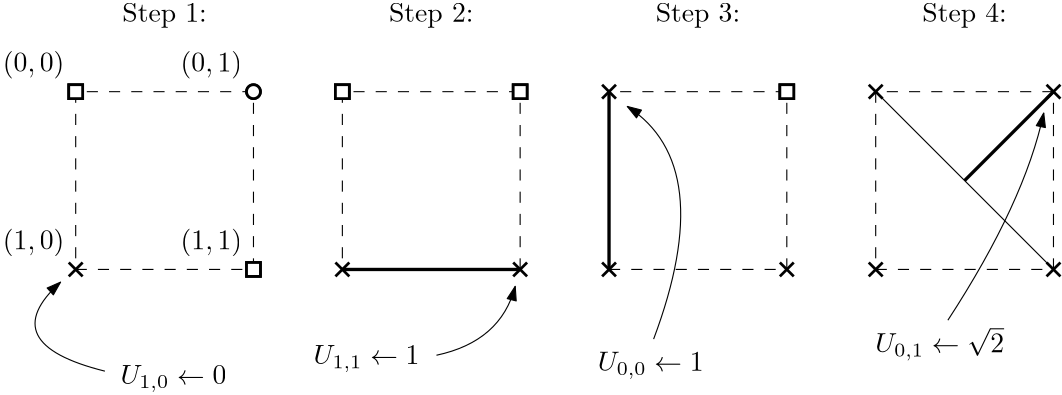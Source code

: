 <?xml version="1.0"?>
<!DOCTYPE ipe SYSTEM "ipe.dtd">
<ipe version="70206" creator="Ipe 7.2.10">
<info created="D:20180805150416" modified="D:20190618135241"/>
<ipestyle name="basic">
<symbol name="arrow/arc(spx)">
<path stroke="sym-stroke" fill="sym-stroke" pen="sym-pen">
0 0 m
-1 0.333 l
-1 -0.333 l
h
</path>
</symbol>
<symbol name="arrow/farc(spx)">
<path stroke="sym-stroke" fill="white" pen="sym-pen">
0 0 m
-1 0.333 l
-1 -0.333 l
h
</path>
</symbol>
<symbol name="arrow/ptarc(spx)">
<path stroke="sym-stroke" fill="sym-stroke" pen="sym-pen">
0 0 m
-1 0.333 l
-0.8 0 l
-1 -0.333 l
h
</path>
</symbol>
<symbol name="arrow/fptarc(spx)">
<path stroke="sym-stroke" fill="white" pen="sym-pen">
0 0 m
-1 0.333 l
-0.8 0 l
-1 -0.333 l
h
</path>
</symbol>
<symbol name="mark/circle(sx)" transformations="translations">
<path fill="sym-stroke">
0.6 0 0 0.6 0 0 e
0.4 0 0 0.4 0 0 e
</path>
</symbol>
<symbol name="mark/disk(sx)" transformations="translations">
<path fill="sym-stroke">
0.6 0 0 0.6 0 0 e
</path>
</symbol>
<symbol name="mark/fdisk(sfx)" transformations="translations">
<group>
<path fill="sym-fill">
0.5 0 0 0.5 0 0 e
</path>
<path fill="sym-stroke" fillrule="eofill">
0.6 0 0 0.6 0 0 e
0.4 0 0 0.4 0 0 e
</path>
</group>
</symbol>
<symbol name="mark/box(sx)" transformations="translations">
<path fill="sym-stroke" fillrule="eofill">
-0.6 -0.6 m
0.6 -0.6 l
0.6 0.6 l
-0.6 0.6 l
h
-0.4 -0.4 m
0.4 -0.4 l
0.4 0.4 l
-0.4 0.4 l
h
</path>
</symbol>
<symbol name="mark/square(sx)" transformations="translations">
<path fill="sym-stroke">
-0.6 -0.6 m
0.6 -0.6 l
0.6 0.6 l
-0.6 0.6 l
h
</path>
</symbol>
<symbol name="mark/fsquare(sfx)" transformations="translations">
<group>
<path fill="sym-fill">
-0.5 -0.5 m
0.5 -0.5 l
0.5 0.5 l
-0.5 0.5 l
h
</path>
<path fill="sym-stroke" fillrule="eofill">
-0.6 -0.6 m
0.6 -0.6 l
0.6 0.6 l
-0.6 0.6 l
h
-0.4 -0.4 m
0.4 -0.4 l
0.4 0.4 l
-0.4 0.4 l
h
</path>
</group>
</symbol>
<symbol name="mark/cross(sx)" transformations="translations">
<group>
<path fill="sym-stroke">
-0.43 -0.57 m
0.57 0.43 l
0.43 0.57 l
-0.57 -0.43 l
h
</path>
<path fill="sym-stroke">
-0.43 0.57 m
0.57 -0.43 l
0.43 -0.57 l
-0.57 0.43 l
h
</path>
</group>
</symbol>
<symbol name="arrow/fnormal(spx)">
<path stroke="sym-stroke" fill="white" pen="sym-pen">
0 0 m
-1 0.333 l
-1 -0.333 l
h
</path>
</symbol>
<symbol name="arrow/pointed(spx)">
<path stroke="sym-stroke" fill="sym-stroke" pen="sym-pen">
0 0 m
-1 0.333 l
-0.8 0 l
-1 -0.333 l
h
</path>
</symbol>
<symbol name="arrow/fpointed(spx)">
<path stroke="sym-stroke" fill="white" pen="sym-pen">
0 0 m
-1 0.333 l
-0.8 0 l
-1 -0.333 l
h
</path>
</symbol>
<symbol name="arrow/linear(spx)">
<path stroke="sym-stroke" pen="sym-pen">
-1 0.333 m
0 0 l
-1 -0.333 l
</path>
</symbol>
<symbol name="arrow/fdouble(spx)">
<path stroke="sym-stroke" fill="white" pen="sym-pen">
0 0 m
-1 0.333 l
-1 -0.333 l
h
-1 0 m
-2 0.333 l
-2 -0.333 l
h
</path>
</symbol>
<symbol name="arrow/double(spx)">
<path stroke="sym-stroke" fill="sym-stroke" pen="sym-pen">
0 0 m
-1 0.333 l
-1 -0.333 l
h
-1 0 m
-2 0.333 l
-2 -0.333 l
h
</path>
</symbol>
<pen name="heavier" value="0.8"/>
<pen name="fat" value="1.2"/>
<pen name="ultrafat" value="2"/>
<symbolsize name="large" value="5"/>
<symbolsize name="small" value="2"/>
<symbolsize name="tiny" value="1.1"/>
<arrowsize name="large" value="10"/>
<arrowsize name="small" value="5"/>
<arrowsize name="tiny" value="3"/>
<color name="red" value="1 0 0"/>
<color name="green" value="0 1 0"/>
<color name="blue" value="0 0 1"/>
<color name="yellow" value="1 1 0"/>
<color name="orange" value="1 0.647 0"/>
<color name="gold" value="1 0.843 0"/>
<color name="purple" value="0.627 0.125 0.941"/>
<color name="gray" value="0.745"/>
<color name="brown" value="0.647 0.165 0.165"/>
<color name="navy" value="0 0 0.502"/>
<color name="pink" value="1 0.753 0.796"/>
<color name="seagreen" value="0.18 0.545 0.341"/>
<color name="turquoise" value="0.251 0.878 0.816"/>
<color name="violet" value="0.933 0.51 0.933"/>
<color name="darkblue" value="0 0 0.545"/>
<color name="darkcyan" value="0 0.545 0.545"/>
<color name="darkgray" value="0.663"/>
<color name="darkgreen" value="0 0.392 0"/>
<color name="darkmagenta" value="0.545 0 0.545"/>
<color name="darkorange" value="1 0.549 0"/>
<color name="darkred" value="0.545 0 0"/>
<color name="lightblue" value="0.678 0.847 0.902"/>
<color name="lightcyan" value="0.878 1 1"/>
<color name="lightgray" value="0.827"/>
<color name="lightgreen" value="0.565 0.933 0.565"/>
<color name="lightyellow" value="1 1 0.878"/>
<dashstyle name="dashed" value="[4] 0"/>
<dashstyle name="dotted" value="[1 3] 0"/>
<dashstyle name="dash dotted" value="[4 2 1 2] 0"/>
<dashstyle name="dash dot dotted" value="[4 2 1 2 1 2] 0"/>
<textsize name="large" value="\large"/>
<textsize name="Large" value="\Large"/>
<textsize name="LARGE" value="\LARGE"/>
<textsize name="huge" value="\huge"/>
<textsize name="Huge" value="\Huge"/>
<textsize name="small" value="\small"/>
<textsize name="footnote" value="\footnotesize"/>
<textsize name="tiny" value="\tiny"/>
<textstyle name="center" begin="\begin{center}" end="\end{center}"/>
<textstyle name="itemize" begin="\begin{itemize}" end="\end{itemize}"/>
<textstyle name="item" begin="\begin{itemize}\item{}" end="\end{itemize}"/>
<gridsize name="4 pts" value="4"/>
<gridsize name="8 pts (~3 mm)" value="8"/>
<gridsize name="16 pts (~6 mm)" value="16"/>
<gridsize name="32 pts (~12 mm)" value="32"/>
<gridsize name="10 pts (~3.5 mm)" value="10"/>
<gridsize name="20 pts (~7 mm)" value="20"/>
<gridsize name="14 pts (~5 mm)" value="14"/>
<gridsize name="28 pts (~10 mm)" value="28"/>
<gridsize name="56 pts (~20 mm)" value="56"/>
<anglesize name="90 deg" value="90"/>
<anglesize name="60 deg" value="60"/>
<anglesize name="45 deg" value="45"/>
<anglesize name="30 deg" value="30"/>
<anglesize name="22.5 deg" value="22.5"/>
<opacity name="10%" value="0.1"/>
<opacity name="30%" value="0.3"/>
<opacity name="50%" value="0.5"/>
<opacity name="75%" value="0.75"/>
<tiling name="falling" angle="-60" step="4" width="1"/>
<tiling name="rising" angle="30" step="4" width="1"/>
</ipestyle>
<page>
<layer name="alpha"/>
<view layers="alpha" active="alpha"/>
<path layer="alpha" stroke="black" dash="dashed">
128 768 m
128 704 l
192 704 l
192 768 l
h
</path>
<path stroke="black" dash="dashed">
224 768 m
224 704 l
288 704 l
288 768 l
h
</path>
<path stroke="black" dash="dashed">
320 768 m
320 704 l
384 704 l
384 768 l
h
</path>
<use name="mark/cross(sx)" pos="128 704" size="large" stroke="black"/>
<use name="mark/cross(sx)" pos="224 704" size="large" stroke="black"/>
<use name="mark/cross(sx)" pos="320 704" size="large" stroke="black"/>
<use name="mark/cross(sx)" pos="288 704" size="large" stroke="black"/>
<use name="mark/cross(sx)" pos="320 768" size="large" stroke="black"/>
<use name="mark/cross(sx)" pos="384 704" size="large" stroke="black"/>
<use name="mark/circle(sx)" pos="192 768" size="large" stroke="black"/>
<use name="mark/box(sx)" pos="128 768" size="large" stroke="black"/>
<use name="mark/box(sx)" pos="192 704" size="large" stroke="black"/>
<use name="mark/box(sx)" pos="224 768" size="large" stroke="black"/>
<use name="mark/box(sx)" pos="288 768" size="large" stroke="black"/>
<use name="mark/box(sx)" pos="384 768" size="large" stroke="black"/>
<path stroke="black" pen="fat">
224 704 m
288 704 l
</path>
<path stroke="black" pen="fat">
320 704 m
320 768 l
</path>
<path matrix="1 0 0 1 96 0" stroke="black" dash="dashed">
320 768 m
320 704 l
384 704 l
384 768 l
h
</path>
<path stroke="black">
416 768 m
480 704 l
</path>
<path stroke="black" pen="fat">
448 736 m
480 768 l
</path>
<use name="mark/cross(sx)" pos="416 768" size="large" stroke="black"/>
<use name="mark/cross(sx)" pos="416 704" size="large" stroke="black"/>
<use name="mark/cross(sx)" pos="480 704" size="large" stroke="black"/>
<use name="mark/cross(sx)" pos="480 768" size="large" stroke="black"/>
<text matrix="1 0 0 1 32.099 -25.2213" transformations="translations" pos="112 688" stroke="black" type="label" width="38.088" height="6.808" depth="2.85" valign="baseline" style="math">U_{1,0} \gets 0</text>
<text matrix="1 0 0 1 -42.3646 -58.0681" transformations="translations" pos="256 728" stroke="black" type="label" width="38.088" height="6.808" depth="2.85" valign="baseline" style="math">U_{1,1} \gets 1</text>
<text matrix="1 0 0 1 59.9418 -60.512" transformations="translations" pos="256 728" stroke="black" type="label" width="38.088" height="6.808" depth="2.85" valign="baseline" style="math">U_{0,0} \gets 1</text>
<text matrix="1 0 0 1 159.839 -53.8124" transformations="translations" pos="256 728" stroke="black" type="label" width="46.39" height="9.039" depth="2.85" valign="baseline" style="math">U_{0,1} \gets \sqrt{2}</text>
<use name="mark/fdisk(sfx)" pos="192 768" size="large" stroke="black" fill="white"/>
<use name="mark/fsquare(sfx)" pos="128 768" size="large" stroke="black" fill="white"/>
<use name="mark/fsquare(sfx)" pos="192 704" size="large" stroke="black" fill="white"/>
<use name="mark/fsquare(sfx)" pos="224 768" size="large" stroke="black" fill="white"/>
<use name="mark/fsquare(sfx)" pos="288 768" size="large" stroke="black" fill="white"/>
<use name="mark/fsquare(sfx)" pos="384 768" size="large" stroke="black" fill="white"/>
<text matrix="1 0 0 1 -10.2508 -8.74376" transformations="translations" pos="112 784" stroke="black" type="label" width="22.139" height="7.473" depth="2.49" valign="baseline" style="math">(0, 0)</text>
<text matrix="1 0 0 1 -10.2508 -8.74376" transformations="translations" pos="176 784" stroke="black" type="label" width="22.139" height="7.473" depth="2.49" valign="baseline" style="math">(0, 1)</text>
<text matrix="1 0 0 1 5.74918 -8.74376" transformations="translations" pos="96 720" stroke="black" type="label" width="22.139" height="7.473" depth="2.49" valign="baseline" style="math">(1, 0)</text>
<text matrix="1 0 0 1 -10.2508 -8.74376" transformations="translations" pos="176 720" stroke="black" type="label" width="22.139" height="7.473" depth="2.49" valign="baseline" style="math">(1, 1)</text>
<path matrix="1 0 0 1 -3.70932 2.13116" stroke="black" arrow="normal/small">
142.225 665.251 m
101.869 675.289
126.261 697.305 c
</path>
<path stroke="black" arrow="normal/small">
257.877 673.111 m
281.058 678.059
286.226 697.92 c
</path>
<path stroke="black" arrow="normal/small">
441.986 685.723 m
469.66 728.174
476.494 760.319 c
</path>
<path stroke="black" arrow="normal/small">
336.051 678.925 m
359.497 741.42
326.575 762.679 c
</path>
<text matrix="1 0 0 1 0 -16" transformations="translations" pos="128 816" stroke="black" type="minipage" width="64" height="6.865" depth="1.88" valign="top" style="center">Step 1:</text>
<text matrix="1 0 0 1 96 -16" transformations="translations" pos="128 816" stroke="black" type="minipage" width="64" height="6.865" depth="1.88" valign="top" style="center">Step 2:</text>
<text matrix="1 0 0 1 192 -16" transformations="translations" pos="128 816" stroke="black" type="minipage" width="64" height="6.865" depth="1.88" valign="top" style="center">Step 3:</text>
<text matrix="1 0 0 1 288 -16" transformations="translations" pos="128 816" stroke="black" type="minipage" width="64" height="6.865" depth="1.88" valign="top" style="center">Step 4:</text>
</page>
</ipe>
